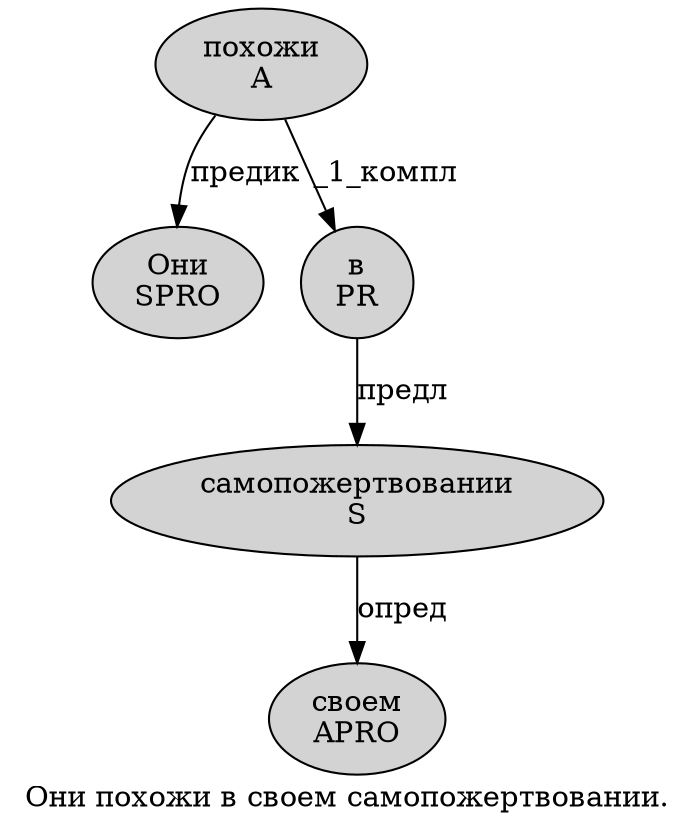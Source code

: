 digraph SENTENCE_489 {
	graph [label="Они похожи в своем самопожертвовании."]
	node [style=filled]
		0 [label="Они
SPRO" color="" fillcolor=lightgray penwidth=1 shape=ellipse]
		1 [label="похожи
A" color="" fillcolor=lightgray penwidth=1 shape=ellipse]
		2 [label="в
PR" color="" fillcolor=lightgray penwidth=1 shape=ellipse]
		3 [label="своем
APRO" color="" fillcolor=lightgray penwidth=1 shape=ellipse]
		4 [label="самопожертвовании
S" color="" fillcolor=lightgray penwidth=1 shape=ellipse]
			1 -> 0 [label="предик"]
			1 -> 2 [label="_1_компл"]
			4 -> 3 [label="опред"]
			2 -> 4 [label="предл"]
}
